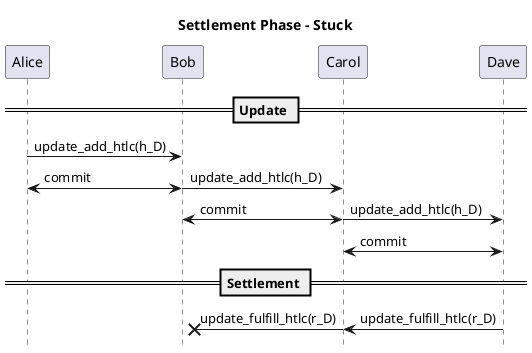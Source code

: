@startuml
!pragma teoz true
title Settlement Phase - Stuck
hide footbox
participant Alice
participant Bob
participant Carol
participant Dave

== Update ==

Alice -> Bob: update_add_htlc(h_D)

Alice <-> Bob: commit
& Bob -> Carol: update_add_htlc(h_D)

Bob <-> Carol: commit
& Carol -> Dave: update_add_htlc(h_D)

Carol <-> Dave: commit

== Settlement ==

Dave -> Carol: update_fulfill_htlc(r_D)
& Carol ->x Bob: update_fulfill_htlc(r_D)

@enduml
